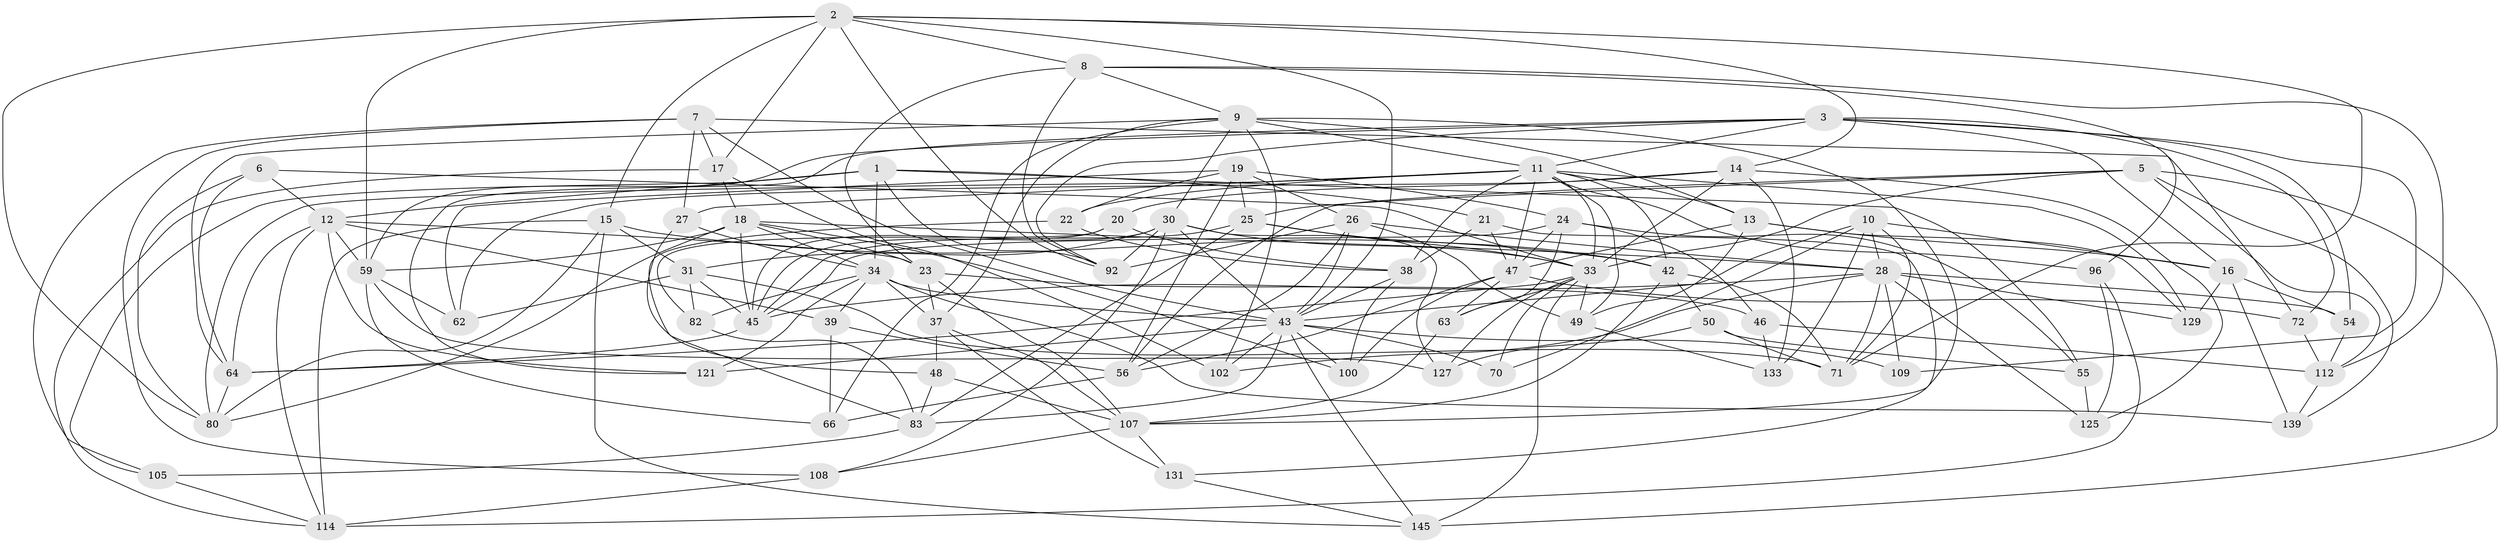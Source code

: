 // original degree distribution, {4: 1.0}
// Generated by graph-tools (version 1.1) at 2025/16/03/09/25 04:16:28]
// undirected, 74 vertices, 214 edges
graph export_dot {
graph [start="1"]
  node [color=gray90,style=filled];
  1 [super="+53"];
  2 [super="+40+148"];
  3 [super="+32+4"];
  5 [super="+142"];
  6;
  7 [super="+29"];
  8 [super="+136"];
  9 [super="+41+57+81"];
  10 [super="+135"];
  11 [super="+116+52+124+88"];
  12 [super="+113+89"];
  13 [super="+141"];
  14 [super="+110"];
  15 [super="+74"];
  16 [super="+84"];
  17 [super="+101"];
  18 [super="+73+93"];
  19 [super="+35"];
  20;
  21;
  22;
  23 [super="+61"];
  24 [super="+90"];
  25 [super="+65"];
  26 [super="+94"];
  27;
  28 [super="+51+106"];
  30 [super="+123+86"];
  31 [super="+146"];
  33 [super="+91+36"];
  34 [super="+97"];
  37 [super="+111"];
  38 [super="+69"];
  39;
  42 [super="+117"];
  43 [super="+103+132+44"];
  45 [super="+67+68"];
  46;
  47 [super="+143+77"];
  48;
  49 [super="+76"];
  50;
  54;
  55;
  56 [super="+60"];
  59 [super="+75+85"];
  62;
  63;
  64 [super="+115"];
  66;
  70;
  71 [super="+78"];
  72;
  80 [super="+118"];
  82;
  83 [super="+95"];
  92 [super="+128"];
  96;
  100;
  102;
  105;
  107 [super="+138+130"];
  108;
  109;
  112 [super="+137"];
  114 [super="+126"];
  121;
  125;
  127;
  129;
  131;
  133;
  139;
  145 [super="+147"];
  1 -- 105;
  1 -- 55;
  1 -- 21;
  1 -- 34;
  1 -- 12;
  1 -- 92;
  2 -- 14;
  2 -- 17 [weight=2];
  2 -- 80;
  2 -- 8;
  2 -- 92;
  2 -- 15;
  2 -- 43;
  2 -- 59;
  2 -- 71;
  3 -- 109;
  3 -- 54;
  3 -- 72;
  3 -- 121;
  3 -- 92;
  3 -- 16;
  3 -- 59;
  3 -- 11;
  5 -- 112;
  5 -- 25;
  5 -- 139;
  5 -- 56;
  5 -- 33;
  5 -- 145;
  6 -- 12;
  6 -- 80;
  6 -- 64;
  6 -- 33;
  7 -- 72;
  7 -- 17;
  7 -- 27;
  7 -- 105;
  7 -- 43;
  7 -- 108;
  8 -- 23;
  8 -- 112;
  8 -- 96;
  8 -- 92;
  8 -- 9;
  9 -- 102;
  9 -- 66;
  9 -- 11 [weight=2];
  9 -- 107;
  9 -- 37;
  9 -- 13;
  9 -- 30;
  9 -- 64;
  10 -- 70;
  10 -- 16;
  10 -- 133;
  10 -- 71;
  10 -- 43;
  10 -- 28;
  11 -- 80;
  11 -- 96;
  11 -- 49;
  11 -- 22;
  11 -- 42;
  11 -- 13;
  11 -- 38;
  11 -- 47;
  11 -- 27;
  11 -- 129;
  11 -- 33;
  12 -- 121;
  12 -- 64;
  12 -- 59;
  12 -- 23;
  12 -- 114;
  12 -- 39;
  13 -- 47;
  13 -- 16;
  13 -- 129;
  13 -- 49;
  14 -- 125;
  14 -- 20;
  14 -- 33;
  14 -- 133;
  14 -- 62;
  15 -- 42;
  15 -- 114;
  15 -- 80;
  15 -- 31;
  15 -- 145;
  16 -- 54;
  16 -- 139;
  16 -- 129;
  17 -- 102;
  17 -- 114;
  17 -- 18;
  18 -- 59 [weight=2];
  18 -- 45;
  18 -- 34 [weight=2];
  18 -- 80;
  18 -- 100;
  18 -- 23;
  18 -- 28;
  19 -- 62;
  19 -- 25;
  19 -- 56;
  19 -- 24;
  19 -- 26;
  19 -- 22;
  20 -- 82;
  20 -- 38;
  20 -- 45;
  21 -- 131;
  21 -- 38;
  21 -- 47;
  22 -- 38;
  22 -- 83;
  23 -- 46;
  23 -- 107;
  23 -- 37;
  24 -- 55;
  24 -- 45;
  24 -- 47;
  24 -- 46;
  24 -- 63;
  25 -- 45;
  25 -- 83;
  25 -- 42;
  25 -- 33;
  26 -- 56;
  26 -- 49;
  26 -- 43;
  26 -- 92;
  26 -- 28;
  27 -- 48;
  27 -- 34;
  28 -- 129;
  28 -- 109;
  28 -- 54;
  28 -- 102;
  28 -- 71;
  28 -- 125;
  28 -- 45;
  30 -- 127;
  30 -- 108;
  30 -- 31;
  30 -- 43;
  30 -- 92;
  30 -- 45;
  30 -- 33;
  31 -- 62;
  31 -- 45;
  31 -- 82;
  31 -- 71;
  33 -- 70;
  33 -- 49 [weight=2];
  33 -- 145 [weight=2];
  33 -- 127;
  33 -- 64;
  33 -- 63;
  34 -- 121;
  34 -- 82;
  34 -- 37;
  34 -- 39;
  34 -- 139;
  34 -- 43;
  37 -- 48;
  37 -- 131;
  37 -- 107;
  38 -- 100;
  38 -- 43;
  39 -- 66;
  39 -- 56;
  42 -- 107;
  42 -- 50;
  42 -- 71;
  43 -- 102;
  43 -- 100;
  43 -- 70 [weight=2];
  43 -- 109 [weight=2];
  43 -- 145;
  43 -- 83;
  43 -- 121;
  45 -- 64;
  46 -- 133;
  46 -- 112;
  47 -- 72;
  47 -- 100;
  47 -- 56;
  47 -- 63;
  48 -- 83;
  48 -- 107;
  49 -- 133;
  50 -- 127;
  50 -- 55;
  50 -- 71;
  54 -- 112;
  55 -- 125;
  56 -- 66;
  59 -- 62;
  59 -- 66;
  59 -- 127;
  63 -- 107;
  64 -- 80;
  72 -- 112;
  82 -- 83;
  83 -- 105;
  96 -- 125;
  96 -- 114;
  105 -- 114;
  107 -- 108;
  107 -- 131;
  108 -- 114;
  112 -- 139;
  131 -- 145;
}
